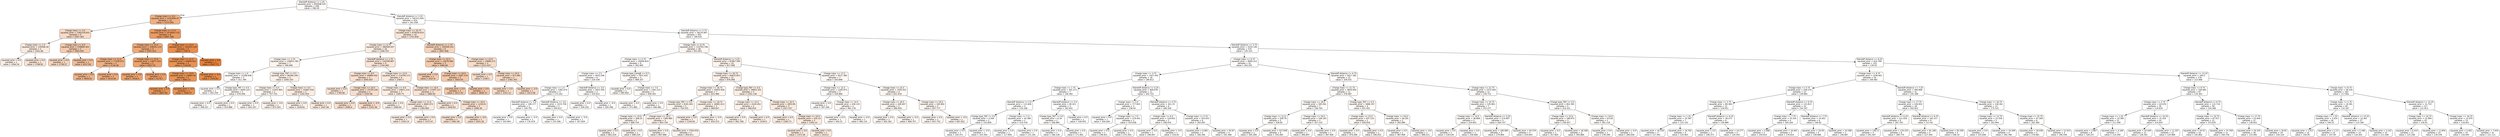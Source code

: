 digraph Tree {
node [shape=box, style="filled, rounded", color="black", fontname="helvetica"] ;
edge [fontname="helvetica"] ;
0 [label="Standoff distance <= 1.25\nsquared_error = 959308.525\nsamples = 436\nvalue = 396.29", fillcolor="#fefaf8"] ;
1 [label="Charge mass <= 9.0\nsquared_error = 4783494.47\nsamples = 12\nvalue = 5153.992", fillcolor="#efb083"] ;
0 -> 1 [labeldistance=2.5, labelangle=45, headlabel="True"] ;
2 [label="Charge mass <= 3.0\nsquared_error = 1382224.831\nsamples = 4\nvalue = 2467.362", fillcolor="#f7dac5"] ;
1 -> 2 ;
3 [label="Charge mass <= 1.5\nsquared_error = 120506.18\nsamples = 2\nvalue = 1441.68", fillcolor="#fbeade"] ;
2 -> 3 ;
4 [label="squared_error = 0.0\nsamples = 1\nvalue = 1094.54", fillcolor="#fcf0e7"] ;
3 -> 4 ;
5 [label="squared_error = 0.0\nsamples = 1\nvalue = 1788.82", fillcolor="#fae5d6"] ;
3 -> 5 ;
6 [label="Charge mass <= 6.0\nsquared_error = 539894.301\nsamples = 2\nvalue = 3493.045", fillcolor="#f4caac"] ;
2 -> 6 ;
7 [label="squared_error = 0.0\nsamples = 1\nvalue = 2758.27", fillcolor="#f6d6be"] ;
6 -> 7 ;
8 [label="squared_error = 0.0\nsamples = 1\nvalue = 4227.82", fillcolor="#f2bf9a"] ;
6 -> 8 ;
9 [label="Charge mass <= 17.0\nsquared_error = 1070643.722\nsamples = 8\nvalue = 6497.308", fillcolor="#ea9b63"] ;
1 -> 9 ;
10 [label="Charge mass <= 13.0\nsquared_error = 258201.133\nsamples = 4\nvalue = 5597.015", fillcolor="#eda979"] ;
9 -> 10 ;
11 [label="Charge mass <= 11.0\nsquared_error = 77539.972\nsamples = 2\nvalue = 5136.48", fillcolor="#efb184"] ;
10 -> 11 ;
12 [label="squared_error = 0.0\nsamples = 1\nvalue = 4858.02", fillcolor="#f0b58b"] ;
11 -> 12 ;
13 [label="squared_error = 0.0\nsamples = 1\nvalue = 5414.94", fillcolor="#eeac7d"] ;
11 -> 13 ;
14 [label="Charge mass <= 15.0\nsquared_error = 14677.323\nsamples = 2\nvalue = 6057.55", fillcolor="#eca26d"] ;
10 -> 14 ;
15 [label="squared_error = 0.0\nsamples = 1\nvalue = 5936.4", fillcolor="#eca470"] ;
14 -> 15 ;
16 [label="squared_error = 0.0\nsamples = 1\nvalue = 6178.7", fillcolor="#eba06a"] ;
14 -> 16 ;
17 [label="Charge mass <= 23.5\nsquared_error = 262033.139\nsamples = 4\nvalue = 7397.6", fillcolor="#e88d4d"] ;
9 -> 17 ;
18 [label="Charge mass <= 21.0\nsquared_error = 64840.622\nsamples = 3\nvalue = 7130.89", fillcolor="#e89253"] ;
17 -> 18 ;
19 [label="Charge mass <= 19.0\nsquared_error = 10683.29\nsamples = 2\nvalue = 6961.01", fillcolor="#e99457"] ;
18 -> 19 ;
20 [label="squared_error = 0.0\nsamples = 1\nvalue = 6857.65", fillcolor="#e9965a"] ;
19 -> 20 ;
21 [label="squared_error = -0.0\nsamples = 1\nvalue = 7064.37", fillcolor="#e99355"] ;
19 -> 21 ;
22 [label="squared_error = -0.0\nsamples = 1\nvalue = 7470.65", fillcolor="#e78c4b"] ;
18 -> 22 ;
23 [label="squared_error = 0.0\nsamples = 1\nvalue = 8197.73", fillcolor="#e58139"] ;
17 -> 23 ;
24 [label="Standoff distance <= 2.25\nsquared_error = 192311.645\nsamples = 424\nvalue = 261.638", fillcolor="#fefdfb"] ;
0 -> 24 [labeldistance=2.5, labelangle=-45, headlabel="False"] ;
25 [label="Charge mass <= 20.75\nsquared_error = 879529.633\nsamples = 22\nvalue = 1741.836", fillcolor="#fae6d7"] ;
24 -> 25 ;
26 [label="Charge mass <= 6.75\nsquared_error = 386569.507\nsamples = 16\nvalue = 1308.332", fillcolor="#fbece2"] ;
25 -> 26 ;
27 [label="Charge mass <= 2.75\nsquared_error = 139453.782\nsamples = 7\nvalue = 748.099", fillcolor="#fdf5ef"] ;
26 -> 27 ;
28 [label="Charge mass <= 1.0\nsquared_error = 12298.938\nsamples = 3\nvalue = 411.784", fillcolor="#fefaf7"] ;
27 -> 28 ;
29 [label="squared_error = 0.0\nsamples = 1\nvalue = 283.258", fillcolor="#fefcfb"] ;
28 -> 29 ;
30 [label="Charge type_TNT <= 0.5\nsquared_error = 6059.143\nsamples = 2\nvalue = 476.048", fillcolor="#fef9f6"] ;
28 -> 30 ;
31 [label="squared_error = 0.0\nsamples = 1\nvalue = 398.207", fillcolor="#fefaf8"] ;
30 -> 31 ;
32 [label="squared_error = 0.0\nsamples = 1\nvalue = 553.888", fillcolor="#fef8f4"] ;
30 -> 32 ;
33 [label="Charge type_TNT <= 0.5\nsquared_error = 86366.249\nsamples = 4\nvalue = 1000.335", fillcolor="#fcf1e9"] ;
27 -> 33 ;
34 [label="Charge mass <= 5.0\nsquared_error = 13355.963\nsamples = 2\nvalue = 757.735", fillcolor="#fdf5ef"] ;
33 -> 34 ;
35 [label="squared_error = 0.0\nsamples = 1\nvalue = 642.167", fillcolor="#fdf7f2"] ;
34 -> 35 ;
36 [label="squared_error = -0.0\nsamples = 1\nvalue = 873.303", fillcolor="#fdf3ec"] ;
34 -> 36 ;
37 [label="Charge mass <= 4.5\nsquared_error = 41667.016\nsamples = 2\nvalue = 1242.935", fillcolor="#fbede3"] ;
33 -> 37 ;
38 [label="squared_error = 0.0\nsamples = 1\nvalue = 1038.81", fillcolor="#fcf0e8"] ;
37 -> 38 ;
39 [label="squared_error = 0.0\nsamples = 1\nvalue = 1447.06", fillcolor="#fbeade"] ;
37 -> 39 ;
40 [label="Standoff distance <= 1.75\nsquared_error = 144789.867\nsamples = 9\nvalue = 1744.069", fillcolor="#fae5d7"] ;
26 -> 40 ;
41 [label="Charge mass <= 8.5\nsquared_error = 49889.442\nsamples = 3\nvalue = 2065.607", fillcolor="#f9e0cf"] ;
40 -> 41 ;
42 [label="squared_error = 0.0\nsamples = 1\nvalue = 1784.86", fillcolor="#fae5d6"] ;
41 -> 42 ;
43 [label="Charge mass <= 10.5\nsquared_error = 15720.144\nsamples = 2\nvalue = 2205.98", fillcolor="#f8decc"] ;
41 -> 43 ;
44 [label="squared_error = 0.0\nsamples = 1\nvalue = 2080.6", fillcolor="#f9e0cf"] ;
43 -> 44 ;
45 [label="squared_error = -0.0\nsamples = 1\nvalue = 2331.36", fillcolor="#f8dcc9"] ;
43 -> 45 ;
46 [label="Charge mass <= 13.0\nsquared_error = 114700.173\nsamples = 6\nvalue = 1583.3", fillcolor="#fae8db"] ;
40 -> 46 ;
47 [label="Charge mass <= 9.0\nsquared_error = 24831.214\nsamples = 3\nvalue = 1285.75", fillcolor="#fbede2"] ;
46 -> 47 ;
48 [label="squared_error = 0.0\nsamples = 1\nvalue = 1089.64", fillcolor="#fcf0e7"] ;
47 -> 48 ;
49 [label="Charge mass <= 11.0\nsquared_error = 8402.472\nsamples = 2\nvalue = 1383.805", fillcolor="#fbebe0"] ;
47 -> 49 ;
50 [label="squared_error = 0.0\nsamples = 1\nvalue = 1292.14", fillcolor="#fbede2"] ;
49 -> 50 ;
51 [label="squared_error = 0.0\nsamples = 1\nvalue = 1475.47", fillcolor="#fbeadd"] ;
49 -> 51 ;
52 [label="Charge mass <= 16.0\nsquared_error = 27497.127\nsamples = 3\nvalue = 1880.85", fillcolor="#f9e3d4"] ;
46 -> 52 ;
53 [label="squared_error = 0.0\nsamples = 1\nvalue = 1649.83", fillcolor="#fae7d9"] ;
52 -> 53 ;
54 [label="Charge mass <= 19.0\nsquared_error = 1218.01\nsamples = 2\nvalue = 1996.36", fillcolor="#f9e2d1"] ;
52 -> 54 ;
55 [label="squared_error = 0.0\nsamples = 1\nvalue = 1961.46", fillcolor="#f9e2d2"] ;
54 -> 55 ;
56 [label="squared_error = -0.0\nsamples = 1\nvalue = 2031.26", fillcolor="#f9e1d0"] ;
54 -> 56 ;
57 [label="Standoff distance <= 1.75\nsquared_error = 356590.351\nsamples = 6\nvalue = 2897.848", fillcolor="#f6d4bb"] ;
25 -> 57 ;
58 [label="Charge mass <= 22.5\nsquared_error = 13678.566\nsamples = 3\nvalue = 3484.66", fillcolor="#f4caac"] ;
57 -> 58 ;
59 [label="squared_error = 0.0\nsamples = 1\nvalue = 3327.9", fillcolor="#f5cdb0"] ;
58 -> 59 ;
60 [label="Charge mass <= 24.0\nsquared_error = 2087.576\nsamples = 2\nvalue = 3563.04", fillcolor="#f4c9aa"] ;
58 -> 60 ;
61 [label="squared_error = 0.0\nsamples = 1\nvalue = 3517.35", fillcolor="#f4caac"] ;
60 -> 61 ;
62 [label="squared_error = 0.0\nsamples = 1\nvalue = 3608.73", fillcolor="#f4c8a9"] ;
60 -> 62 ;
63 [label="Charge mass <= 23.0\nsquared_error = 10806.271\nsamples = 3\nvalue = 2311.037", fillcolor="#f8ddc9"] ;
57 -> 63 ;
64 [label="squared_error = 0.0\nsamples = 1\nvalue = 2168.5", fillcolor="#f8dfcd"] ;
63 -> 64 ;
65 [label="Charge mass <= 24.5\nsquared_error = 971.881\nsamples = 2\nvalue = 2382.305", fillcolor="#f8dcc7"] ;
63 -> 65 ;
66 [label="squared_error = 0.0\nsamples = 1\nvalue = 2351.13", fillcolor="#f8dcc8"] ;
65 -> 66 ;
67 [label="squared_error = -0.0\nsamples = 1\nvalue = 2413.48", fillcolor="#f8dbc7"] ;
65 -> 67 ;
68 [label="Standoff distance <= 3.75\nsquared_error = 28235.897\nsamples = 402\nvalue = 180.632", fillcolor="#fffefd"] ;
24 -> 68 ;
69 [label="Charge mass <= 8.75\nsquared_error = 123703.746\nsamples = 28\nvalue = 651.851", fillcolor="#fdf6f2"] ;
68 -> 69 ;
70 [label="Charge mass <= 5.75\nsquared_error = 20009.819\nsamples = 9\nvalue = 302.995", fillcolor="#fefcfa"] ;
69 -> 70 ;
71 [label="Charge mass <= 2.5\nsquared_error = 5632.296\nsamples = 6\nvalue = 220.438", fillcolor="#fffdfc"] ;
70 -> 71 ;
72 [label="Charge mass <= 1.0\nsquared_error = 1282.674\nsamples = 4\nvalue = 175.202", fillcolor="#fffefd"] ;
71 -> 72 ;
73 [label="Standoff distance <= 3.0\nsquared_error = 199.177\nsamples = 2\nvalue = 149.791", fillcolor="#fffefe"] ;
72 -> 73 ;
74 [label="squared_error = 0.0\nsamples = 1\nvalue = 163.904", fillcolor="#fffefe"] ;
73 -> 74 ;
75 [label="squared_error = -0.0\nsamples = 1\nvalue = 135.678", fillcolor="#fffffe"] ;
73 -> 75 ;
76 [label="Standoff distance <= 3.0\nsquared_error = 1074.758\nsamples = 2\nvalue = 200.612", fillcolor="#fffefd"] ;
72 -> 76 ;
77 [label="squared_error = 0.0\nsamples = 1\nvalue = 233.396", fillcolor="#fffdfc"] ;
76 -> 77 ;
78 [label="squared_error = -0.0\nsamples = 1\nvalue = 167.829", fillcolor="#fffefd"] ;
76 -> 78 ;
79 [label="Standoff distance <= 3.0\nsquared_error = 2053.359\nsamples = 2\nvalue = 310.912", fillcolor="#fefcfa"] ;
71 -> 79 ;
80 [label="squared_error = 0.0\nsamples = 1\nvalue = 356.226", fillcolor="#fefbf9"] ;
79 -> 80 ;
81 [label="squared_error = -0.0\nsamples = 1\nvalue = 265.598", fillcolor="#fefcfb"] ;
79 -> 81 ;
82 [label="Charge type_CompB <= 0.5\nsquared_error = 7871.631\nsamples = 3\nvalue = 468.107", fillcolor="#fef9f6"] ;
70 -> 82 ;
83 [label="squared_error = 0.0\nsamples = 1\nvalue = 585.956", fillcolor="#fdf8f3"] ;
82 -> 83 ;
84 [label="Charge mass <= 7.0\nsquared_error = 1391.215\nsamples = 2\nvalue = 409.183", fillcolor="#fefaf8"] ;
82 -> 84 ;
85 [label="squared_error = 0.0\nsamples = 1\nvalue = 371.884", fillcolor="#fefbf8"] ;
84 -> 85 ;
86 [label="squared_error = 0.0\nsamples = 1\nvalue = 446.482", fillcolor="#fefaf7"] ;
84 -> 86 ;
87 [label="Standoff distance <= 3.25\nsquared_error = 87867.599\nsamples = 19\nvalue = 817.098", fillcolor="#fdf4ee"] ;
69 -> 87 ;
88 [label="Charge mass <= 20.75\nsquared_error = 64633.853\nsamples = 12\nvalue = 976.466", fillcolor="#fcf1ea"] ;
87 -> 88 ;
89 [label="Charge mass <= 16.75\nsquared_error = 20455.926\nsamples = 7\nvalue = 815.988", fillcolor="#fdf4ee"] ;
88 -> 89 ;
90 [label="Charge type_TNT <= 0.5\nsquared_error = 8191.601\nsamples = 5\nvalue = 754.525", fillcolor="#fdf5ef"] ;
89 -> 90 ;
91 [label="Charge mass <= 15.0\nsquared_error = 306.25\nsamples = 2\nvalue = 680.719", fillcolor="#fdf6f1"] ;
90 -> 91 ;
92 [label="squared_error = 0.0\nsamples = 1\nvalue = 663.219", fillcolor="#fdf6f1"] ;
91 -> 92 ;
93 [label="squared_error = 0.0\nsamples = 1\nvalue = 698.219", fillcolor="#fdf6f0"] ;
91 -> 93 ;
94 [label="Charge mass <= 10.5\nsquared_error = 7395.885\nsamples = 3\nvalue = 803.729", fillcolor="#fdf4ee"] ;
90 -> 94 ;
95 [label="squared_error = 0.0\nsamples = 1\nvalue = 697.966", fillcolor="#fdf6f0"] ;
94 -> 95 ;
96 [label="squared_error = 2704.416\nsamples = 2\nvalue = 856.611", fillcolor="#fdf3ed"] ;
94 -> 96 ;
97 [label="Charge mass <= 18.75\nsquared_error = 18061.613\nsamples = 2\nvalue = 969.647", fillcolor="#fcf2ea"] ;
89 -> 97 ;
98 [label="squared_error = 0.0\nsamples = 1\nvalue = 1104.04", fillcolor="#fcefe7"] ;
97 -> 98 ;
99 [label="squared_error = -0.0\nsamples = 1\nvalue = 835.253", fillcolor="#fdf4ed"] ;
97 -> 99 ;
100 [label="Charge type_TNT <= 0.5\nsquared_error = 39952.251\nsamples = 5\nvalue = 1201.136", fillcolor="#fbeee4"] ;
88 -> 100 ;
101 [label="Charge mass <= 23.5\nsquared_error = 4104.452\nsamples = 2\nvalue = 966.834", fillcolor="#fcf2ea"] ;
100 -> 101 ;
102 [label="squared_error = 0.0\nsamples = 1\nvalue = 902.768", fillcolor="#fcf3eb"] ;
101 -> 102 ;
103 [label="squared_error = 0.0\nsamples = 1\nvalue = 1030.9", fillcolor="#fcf1e8"] ;
101 -> 103 ;
104 [label="Charge mass <= 22.5\nsquared_error = 2853.85\nsamples = 3\nvalue = 1357.337", fillcolor="#fbece0"] ;
100 -> 104 ;
105 [label="squared_error = 0.0\nsamples = 1\nvalue = 1285.73", fillcolor="#fbede2"] ;
104 -> 105 ;
106 [label="Charge mass <= 24.0\nsquared_error = 435.14\nsamples = 2\nvalue = 1393.14", fillcolor="#fbebdf"] ;
104 -> 106 ;
107 [label="squared_error = 0.0\nsamples = 1\nvalue = 1372.28", fillcolor="#fbebe0"] ;
106 -> 107 ;
108 [label="squared_error = 0.0\nsamples = 1\nvalue = 1414.0", fillcolor="#fbebdf"] ;
106 -> 108 ;
109 [label="Charge mass <= 17.5\nsquared_error = 9517.382\nsamples = 7\nvalue = 543.896", fillcolor="#fef8f4"] ;
87 -> 109 ;
110 [label="Charge mass <= 12.5\nsquared_error = 1200.973\nsamples = 3\nvalue = 439.866", fillcolor="#fefaf7"] ;
109 -> 110 ;
111 [label="squared_error = 0.0\nsamples = 1\nvalue = 397.246", fillcolor="#fefaf8"] ;
110 -> 111 ;
112 [label="Charge mass <= 14.5\nsquared_error = 439.133\nsamples = 2\nvalue = 461.176", fillcolor="#fef9f6"] ;
110 -> 112 ;
113 [label="squared_error = 0.0\nsamples = 1\nvalue = 440.22", fillcolor="#fefaf7"] ;
112 -> 113 ;
114 [label="squared_error = -0.0\nsamples = 1\nvalue = 482.131", fillcolor="#fef9f6"] ;
112 -> 114 ;
115 [label="Charge mass <= 22.5\nsquared_error = 1550.522\nsamples = 4\nvalue = 621.918", fillcolor="#fdf7f2"] ;
109 -> 115 ;
116 [label="Charge mass <= 20.5\nsquared_error = 428.407\nsamples = 2\nvalue = 586.059", fillcolor="#fdf8f3"] ;
115 -> 116 ;
117 [label="squared_error = 0.0\nsamples = 1\nvalue = 565.361", fillcolor="#fef8f4"] ;
116 -> 117 ;
118 [label="squared_error = -0.0\nsamples = 1\nvalue = 606.757", fillcolor="#fdf7f3"] ;
116 -> 118 ;
119 [label="Charge mass <= 24.0\nsquared_error = 100.902\nsamples = 2\nvalue = 657.777", fillcolor="#fdf6f1"] ;
115 -> 119 ;
120 [label="squared_error = 0.0\nsamples = 1\nvalue = 647.732", fillcolor="#fdf7f2"] ;
119 -> 120 ;
121 [label="squared_error = -0.0\nsamples = 1\nvalue = 667.822", fillcolor="#fdf6f1"] ;
119 -> 121 ;
122 [label="Standoff distance <= 5.75\nsquared_error = 3220.146\nsamples = 374\nvalue = 145.353", fillcolor="#fffefe"] ;
68 -> 122 ;
123 [label="Charge mass <= 9.75\nsquared_error = 9000.212\nsamples = 41\nvalue = 262.501", fillcolor="#fefdfb"] ;
122 -> 123 ;
124 [label="Charge mass <= 3.75\nsquared_error = 1427.442\nsamples = 18\nvalue = 180.812", fillcolor="#fffefd"] ;
123 -> 124 ;
125 [label="Charge mass <= 1.75\nsquared_error = 301.273\nsamples = 7\nvalue = 146.382", fillcolor="#fffefe"] ;
124 -> 125 ;
126 [label="Standoff distance <= 5.0\nsquared_error = 115.826\nsamples = 4\nvalue = 134.188", fillcolor="#fffffe"] ;
125 -> 126 ;
127 [label="Charge type_TNT <= 0.5\nsquared_error = 0.264\nsamples = 2\nvalue = 143.858", fillcolor="#fffefe"] ;
126 -> 127 ;
128 [label="squared_error = 0.0\nsamples = 1\nvalue = 144.371", fillcolor="#fffefe"] ;
127 -> 128 ;
129 [label="squared_error = -0.0\nsamples = 1\nvalue = 143.344", fillcolor="#fffefe"] ;
127 -> 129 ;
130 [label="Charge mass <= 1.0\nsquared_error = 44.389\nsamples = 2\nvalue = 124.518", fillcolor="#ffffff"] ;
126 -> 130 ;
131 [label="squared_error = 0.0\nsamples = 1\nvalue = 117.856", fillcolor="#ffffff"] ;
130 -> 131 ;
132 [label="squared_error = 0.0\nsamples = 1\nvalue = 131.181", fillcolor="#fffffe"] ;
130 -> 132 ;
133 [label="Standoff distance <= 5.0\nsquared_error = 85.911\nsamples = 3\nvalue = 162.641", fillcolor="#fffefe"] ;
125 -> 133 ;
134 [label="Charge type_TNT <= 0.5\nsquared_error = 8.16\nsamples = 2\nvalue = 168.984", fillcolor="#fffefd"] ;
133 -> 134 ;
135 [label="squared_error = 0.0\nsamples = 1\nvalue = 166.128", fillcolor="#fffefe"] ;
134 -> 135 ;
136 [label="squared_error = 0.0\nsamples = 1\nvalue = 171.841", fillcolor="#fffefd"] ;
134 -> 136 ;
137 [label="squared_error = 0.0\nsamples = 1\nvalue = 149.955", fillcolor="#fffefe"] ;
133 -> 137 ;
138 [label="Standoff distance <= 4.25\nsquared_error = 909.678\nsamples = 11\nvalue = 202.722", fillcolor="#fffdfd"] ;
124 -> 138 ;
139 [label="Charge mass <= 5.0\nsquared_error = 777.825\nsamples = 3\nvalue = 238.44", fillcolor="#fffdfc"] ;
138 -> 139 ;
140 [label="squared_error = 0.0\nsamples = 1\nvalue = 204.044", fillcolor="#fffdfd"] ;
139 -> 140 ;
141 [label="Charge mass <= 7.0\nsquared_error = 279.441\nsamples = 2\nvalue = 255.638", fillcolor="#fffdfb"] ;
139 -> 141 ;
142 [label="squared_error = 0.0\nsamples = 1\nvalue = 238.921", fillcolor="#fffdfc"] ;
141 -> 142 ;
143 [label="squared_error = 0.0\nsamples = 1\nvalue = 272.354", fillcolor="#fefcfb"] ;
141 -> 143 ;
144 [label="Standoff distance <= 4.75\nsquared_error = 301.33\nsamples = 8\nvalue = 189.328", fillcolor="#fffefd"] ;
138 -> 144 ;
145 [label="Charge mass <= 6.5\nsquared_error = 129.652\nsamples = 2\nvalue = 208.034", fillcolor="#fffdfc"] ;
144 -> 145 ;
146 [label="squared_error = 0.0\nsamples = 1\nvalue = 196.647", fillcolor="#fffefd"] ;
145 -> 146 ;
147 [label="squared_error = -0.0\nsamples = 1\nvalue = 219.42", fillcolor="#fffdfc"] ;
145 -> 147 ;
148 [label="Charge mass <= 5.75\nsquared_error = 203.055\nsamples = 6\nvalue = 183.093", fillcolor="#fffefd"] ;
144 -> 148 ;
149 [label="squared_error = 0.681\nsamples = 2\nvalue = 166.346", fillcolor="#fffefd"] ;
148 -> 149 ;
150 [label="squared_error = 93.87\nsamples = 4\nvalue = 191.468", fillcolor="#fffefd"] ;
148 -> 150 ;
151 [label="Standoff distance <= 4.75\nsquared_error = 5617.362\nsamples = 23\nvalue = 326.431", fillcolor="#fefcfa"] ;
123 -> 151 ;
152 [label="Charge mass <= 21.75\nsquared_error = 4834.959\nsamples = 11\nvalue = 378.487", fillcolor="#fefbf8"] ;
151 -> 152 ;
153 [label="Charge mass <= 18.5\nsquared_error = 595.261\nsamples = 7\nvalue = 336.793", fillcolor="#fefbf9"] ;
152 -> 153 ;
154 [label="Charge mass <= 11.0\nsquared_error = 558.79\nsamples = 5\nvalue = 328.65", fillcolor="#fefcfa"] ;
153 -> 154 ;
155 [label="squared_error = 0.0\nsamples = 1\nvalue = 305.269", fillcolor="#fefcfa"] ;
154 -> 155 ;
156 [label="squared_error = 527.658\nsamples = 4\nvalue = 334.495", fillcolor="#fefbf9"] ;
154 -> 156 ;
157 [label="Charge mass <= 20.5\nsquared_error = 106.183\nsamples = 2\nvalue = 357.152", fillcolor="#fefbf9"] ;
153 -> 157 ;
158 [label="squared_error = 0.0\nsamples = 1\nvalue = 346.847", fillcolor="#fefbf9"] ;
157 -> 158 ;
159 [label="squared_error = 0.0\nsamples = 1\nvalue = 367.456", fillcolor="#fefbf9"] ;
157 -> 159 ;
160 [label="Charge type_TNT <= 0.5\nsquared_error = 3888.357\nsamples = 4\nvalue = 451.452", fillcolor="#fefaf7"] ;
152 -> 160 ;
161 [label="Charge mass <= 23.5\nsquared_error = 937.125\nsamples = 2\nvalue = 509.818", fillcolor="#fef9f5"] ;
160 -> 161 ;
162 [label="squared_error = 0.0\nsamples = 1\nvalue = 479.206", fillcolor="#fef9f6"] ;
161 -> 162 ;
163 [label="squared_error = 0.0\nsamples = 1\nvalue = 540.431", fillcolor="#fef8f4"] ;
161 -> 163 ;
164 [label="Charge mass <= 24.0\nsquared_error = 26.291\nsamples = 2\nvalue = 393.086", fillcolor="#fefbf8"] ;
160 -> 164 ;
165 [label="squared_error = 0.0\nsamples = 1\nvalue = 387.958", fillcolor="#fefbf8"] ;
164 -> 165 ;
166 [label="squared_error = -0.0\nsamples = 1\nvalue = 398.213", fillcolor="#fefaf8"] ;
164 -> 166 ;
167 [label="Charge mass <= 21.75\nsquared_error = 1573.444\nsamples = 12\nvalue = 278.712", fillcolor="#fefcfb"] ;
151 -> 167 ;
168 [label="Charge mass <= 15.75\nsquared_error = 535.801\nsamples = 7\nvalue = 253.277", fillcolor="#fffdfb"] ;
167 -> 168 ;
169 [label="Charge mass <= 14.5\nsquared_error = 36.808\nsamples = 2\nvalue = 224.601", fillcolor="#fffdfc"] ;
168 -> 169 ;
170 [label="squared_error = 0.0\nsamples = 1\nvalue = 218.534", fillcolor="#fffdfc"] ;
169 -> 170 ;
171 [label="squared_error = 0.0\nsamples = 1\nvalue = 230.668", fillcolor="#fffdfc"] ;
169 -> 171 ;
172 [label="Standoff distance <= 5.25\nsquared_error = 274.907\nsamples = 5\nvalue = 264.747", fillcolor="#fefdfb"] ;
168 -> 172 ;
173 [label="squared_error = 160.985\nsamples = 2\nvalue = 279.964", fillcolor="#fefcfb"] ;
172 -> 173 ;
174 [label="squared_error = 93.576\nsamples = 3\nvalue = 254.603", fillcolor="#fffdfb"] ;
172 -> 174 ;
175 [label="Charge type_TNT <= 0.5\nsquared_error = 852.391\nsamples = 5\nvalue = 314.321", fillcolor="#fefcfa"] ;
167 -> 175 ;
176 [label="Charge mass <= 23.0\nsquared_error = 189.975\nsamples = 3\nvalue = 336.457", fillcolor="#fefbf9"] ;
175 -> 176 ;
177 [label="squared_error = 0.0\nsamples = 1\nvalue = 317.603", fillcolor="#fefcfa"] ;
176 -> 177 ;
178 [label="squared_error = 18.348\nsamples = 2\nvalue = 345.884", fillcolor="#fefbf9"] ;
176 -> 178 ;
179 [label="Charge mass <= 24.0\nsquared_error = 8.518\nsamples = 2\nvalue = 281.118", fillcolor="#fefcfb"] ;
175 -> 179 ;
180 [label="squared_error = 0.0\nsamples = 1\nvalue = 278.199", fillcolor="#fefcfb"] ;
179 -> 180 ;
181 [label="squared_error = -0.0\nsamples = 1\nvalue = 284.036", fillcolor="#fefcfb"] ;
179 -> 181 ;
182 [label="Standoff distance <= 8.25\nsquared_error = 610.769\nsamples = 333\nvalue = 130.93", fillcolor="#fffffe"] ;
122 -> 182 ;
183 [label="Charge mass <= 9.75\nsquared_error = 1036.601\nsamples = 54\nvalue = 169.482", fillcolor="#fffefd"] ;
182 -> 183 ;
184 [label="Charge mass <= 5.75\nsquared_error = 256.274\nsamples = 23\nvalue = 139.984", fillcolor="#fffefe"] ;
183 -> 184 ;
185 [label="Charge mass <= 2.75\nsquared_error = 89.384\nsamples = 13\nvalue = 129.051", fillcolor="#fffffe"] ;
184 -> 185 ;
186 [label="Charge mass <= 1.25\nsquared_error = 35.387\nsamples = 7\nvalue = 122.332", fillcolor="#ffffff"] ;
185 -> 186 ;
187 [label="squared_error = 16.536\nsamples = 3\nvalue = 117.491", fillcolor="#ffffff"] ;
186 -> 187 ;
188 [label="squared_error = 18.762\nsamples = 4\nvalue = 125.963", fillcolor="#fffffe"] ;
186 -> 188 ;
189 [label="Standoff distance <= 6.25\nsquared_error = 38.273\nsamples = 6\nvalue = 136.889", fillcolor="#fffffe"] ;
185 -> 189 ;
190 [label="squared_error = 0.0\nsamples = 1\nvalue = 148.373", fillcolor="#fffefe"] ;
189 -> 190 ;
191 [label="squared_error = 14.277\nsamples = 5\nvalue = 134.593", fillcolor="#fffffe"] ;
189 -> 191 ;
192 [label="Standoff distance <= 6.75\nsquared_error = 115.813\nsamples = 10\nvalue = 154.197", fillcolor="#fffefe"] ;
184 -> 192 ;
193 [label="Charge mass <= 7.75\nsquared_error = 35.325\nsamples = 4\nvalue = 165.264", fillcolor="#fffefe"] ;
192 -> 193 ;
194 [label="squared_error = 2.998\nsamples = 2\nvalue = 159.914", fillcolor="#fffefe"] ;
193 -> 194 ;
195 [label="squared_error = 10.401\nsamples = 2\nvalue = 170.614", fillcolor="#fffefd"] ;
193 -> 195 ;
196 [label="Standoff distance <= 7.75\nsquared_error = 33.401\nsamples = 6\nvalue = 146.82", fillcolor="#fffefe"] ;
192 -> 196 ;
197 [label="squared_error = 16.59\nsamples = 4\nvalue = 149.886", fillcolor="#fffefe"] ;
196 -> 197 ;
198 [label="squared_error = 10.598\nsamples = 2\nvalue = 140.687", fillcolor="#fffefe"] ;
196 -> 198 ;
199 [label="Standoff distance <= 7.25\nsquared_error = 490.968\nsamples = 31\nvalue = 191.368", fillcolor="#fffefd"] ;
183 -> 199 ;
200 [label="Charge mass <= 17.75\nsquared_error = 434.832\nsamples = 18\nvalue = 202.812", fillcolor="#fffdfd"] ;
199 -> 200 ;
201 [label="Standoff distance <= 6.25\nsquared_error = 221.024\nsamples = 9\nvalue = 187.705", fillcolor="#fffefd"] ;
200 -> 201 ;
202 [label="squared_error = 136.11\nsamples = 3\nvalue = 201.567", fillcolor="#fffdfd"] ;
201 -> 202 ;
203 [label="squared_error = 119.353\nsamples = 6\nvalue = 180.774", fillcolor="#fffefd"] ;
201 -> 203 ;
204 [label="Standoff distance <= 6.75\nsquared_error = 192.157\nsamples = 9\nvalue = 217.92", fillcolor="#fffdfc"] ;
200 -> 204 ;
205 [label="squared_error = 81.169\nsamples = 5\nvalue = 227.304", fillcolor="#fffdfc"] ;
204 -> 205 ;
206 [label="squared_error = 83.209\nsamples = 4\nvalue = 206.19", fillcolor="#fffdfd"] ;
204 -> 206 ;
207 [label="Charge mass <= 16.75\nsquared_error = 136.261\nsamples = 13\nvalue = 175.522", fillcolor="#fffefd"] ;
199 -> 207 ;
208 [label="Charge mass <= 12.75\nsquared_error = 21.556\nsamples = 5\nvalue = 162.944", fillcolor="#fffefe"] ;
207 -> 208 ;
209 [label="squared_error = 0.0\nsamples = 1\nvalue = 155.648", fillcolor="#fffefe"] ;
208 -> 209 ;
210 [label="squared_error = 10.309\nsamples = 4\nvalue = 164.768", fillcolor="#fffefe"] ;
208 -> 210 ;
211 [label="Charge mass <= 22.75\nsquared_error = 47.269\nsamples = 8\nvalue = 183.384", fillcolor="#fffefd"] ;
207 -> 211 ;
212 [label="squared_error = 19.038\nsamples = 5\nvalue = 179.081", fillcolor="#fffefd"] ;
211 -> 212 ;
213 [label="squared_error = 12.023\nsamples = 3\nvalue = 190.556", fillcolor="#fffefd"] ;
211 -> 213 ;
214 [label="Standoff distance <= 12.25\nsquared_error = 185.0\nsamples = 279\nvalue = 123.468", fillcolor="#ffffff"] ;
182 -> 214 ;
215 [label="Charge mass <= 8.75\nsquared_error = 240.685\nsamples = 97\nvalue = 134.363", fillcolor="#fffffe"] ;
214 -> 215 ;
216 [label="Charge mass <= 2.75\nsquared_error = 63.676\nsamples = 39\nvalue = 119.634", fillcolor="#ffffff"] ;
215 -> 216 ;
217 [label="Charge mass <= 1.25\nsquared_error = 10.385\nsamples = 15\nvalue = 111.599", fillcolor="#ffffff"] ;
216 -> 217 ;
218 [label="squared_error = 3.867\nsamples = 8\nvalue = 109.237", fillcolor="#ffffff"] ;
217 -> 218 ;
219 [label="squared_error = 4.166\nsamples = 7\nvalue = 114.299", fillcolor="#ffffff"] ;
217 -> 219 ;
220 [label="Standoff distance <= 10.25\nsquared_error = 31.424\nsamples = 24\nvalue = 124.655", fillcolor="#ffffff"] ;
216 -> 220 ;
221 [label="squared_error = 24.449\nsamples = 12\nvalue = 128.342", fillcolor="#fffffe"] ;
220 -> 221 ;
222 [label="squared_error = 11.207\nsamples = 12\nvalue = 120.968", fillcolor="#ffffff"] ;
220 -> 222 ;
223 [label="Standoff distance <= 9.75\nsquared_error = 115.716\nsamples = 58\nvalue = 144.268", fillcolor="#fffefe"] ;
215 -> 223 ;
224 [label="Charge mass <= 16.75\nsquared_error = 87.017\nsamples = 21\nvalue = 153.635", fillcolor="#fffefe"] ;
223 -> 224 ;
225 [label="squared_error = 24.51\nsamples = 10\nvalue = 145.802", fillcolor="#fffefe"] ;
224 -> 225 ;
226 [label="squared_error = 37.359\nsamples = 11\nvalue = 160.756", fillcolor="#fffefe"] ;
224 -> 226 ;
227 [label="Charge mass <= 17.75\nsquared_error = 53.944\nsamples = 37\nvalue = 138.952", fillcolor="#fffefe"] ;
223 -> 227 ;
228 [label="squared_error = 20.325\nsamples = 18\nvalue = 133.492", fillcolor="#fffffe"] ;
227 -> 228 ;
229 [label="squared_error = 30.81\nsamples = 19\nvalue = 144.124", fillcolor="#fffefe"] ;
227 -> 229 ;
230 [label="Charge mass <= 8.75\nsquared_error = 58.334\nsamples = 182\nvalue = 117.661", fillcolor="#ffffff"] ;
214 -> 230 ;
231 [label="Charge mass <= 2.75\nsquared_error = 19.281\nsamples = 65\nvalue = 110.187", fillcolor="#ffffff"] ;
230 -> 231 ;
232 [label="Charge mass <= 1.25\nsquared_error = 3.424\nsamples = 28\nvalue = 106.22", fillcolor="#ffffff"] ;
231 -> 232 ;
233 [label="squared_error = 1.411\nsamples = 14\nvalue = 104.95", fillcolor="#ffffff"] ;
232 -> 233 ;
234 [label="squared_error = 2.21\nsamples = 14\nvalue = 107.49", fillcolor="#ffffff"] ;
232 -> 234 ;
235 [label="Standoff distance <= 15.25\nsquared_error = 10.361\nsamples = 37\nvalue = 113.189", fillcolor="#ffffff"] ;
231 -> 235 ;
236 [label="squared_error = 5.188\nsamples = 14\nvalue = 116.443", fillcolor="#ffffff"] ;
235 -> 236 ;
237 [label="squared_error = 3.142\nsamples = 23\nvalue = 111.208", fillcolor="#ffffff"] ;
235 -> 237 ;
238 [label="Standoff distance <= 15.25\nsquared_error = 31.753\nsamples = 117\nvalue = 121.813", fillcolor="#ffffff"] ;
230 -> 238 ;
239 [label="Charge mass <= 16.75\nsquared_error = 22.994\nsamples = 43\nvalue = 126.91", fillcolor="#fffffe"] ;
238 -> 239 ;
240 [label="squared_error = 6.414\nsamples = 21\nvalue = 123.108", fillcolor="#ffffff"] ;
239 -> 240 ;
241 [label="squared_error = 11.854\nsamples = 22\nvalue = 130.539", fillcolor="#fffffe"] ;
239 -> 241 ;
242 [label="Charge mass <= 16.75\nsquared_error = 12.979\nsamples = 74\nvalue = 118.852", fillcolor="#ffffff"] ;
238 -> 242 ;
243 [label="squared_error = 5.402\nsamples = 33\nvalue = 116.045", fillcolor="#ffffff"] ;
242 -> 243 ;
244 [label="squared_error = 7.634\nsamples = 41\nvalue = 121.111", fillcolor="#ffffff"] ;
242 -> 244 ;
}